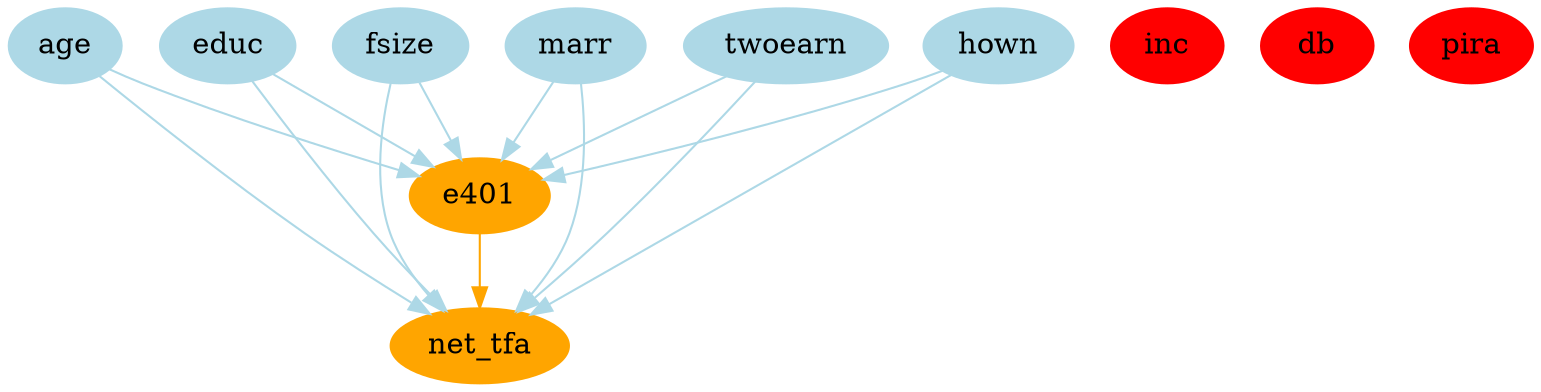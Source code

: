 digraph incorrect_1 {
	node [color=orange shape=oval style=filled]
	edge [color=orange]
	e401 -> net_tfa
	node [color=lightblue shape=oval style=filled]
	edge [color=lightblue]
	age
	age -> e401
	educ
	educ -> e401
	fsize
	fsize -> e401
	marr
	marr -> e401
	twoearn
	twoearn -> e401
	hown
	hown -> e401
	edge [color=lightblue]
	age
	age -> net_tfa
	educ
	educ -> net_tfa
	fsize
	fsize -> net_tfa
	marr
	marr -> net_tfa
	twoearn
	twoearn -> net_tfa
	hown
	hown -> net_tfa
	node [color=red shape=oval style=filled]
	inc
	db
	pira
}
